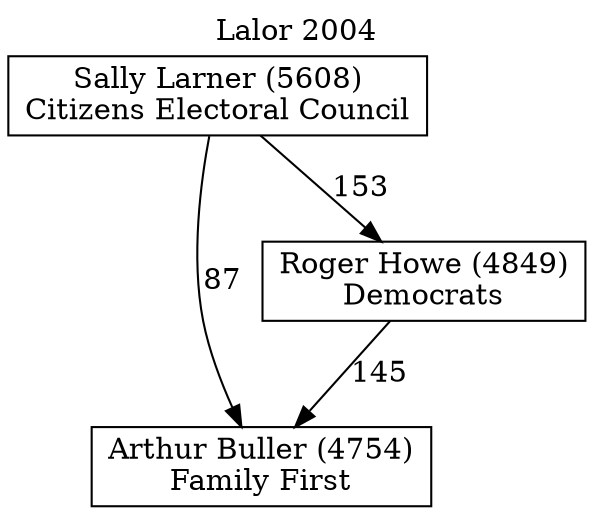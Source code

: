 // House preference flow
digraph "Arthur Buller (4754)_Lalor_2004" {
	graph [label="Lalor 2004" labelloc=t mclimit=10]
	node [shape=box]
	"Arthur Buller (4754)" [label="Arthur Buller (4754)
Family First"]
	"Roger Howe (4849)" [label="Roger Howe (4849)
Democrats"]
	"Sally Larner (5608)" [label="Sally Larner (5608)
Citizens Electoral Council"]
	"Roger Howe (4849)" -> "Arthur Buller (4754)" [label=145]
	"Sally Larner (5608)" -> "Roger Howe (4849)" [label=153]
	"Sally Larner (5608)" -> "Arthur Buller (4754)" [label=87]
}
